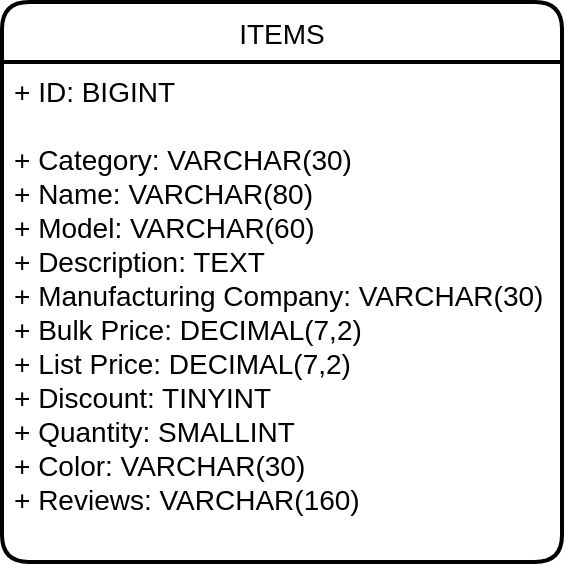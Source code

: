 <mxfile version="13.6.9" type="device"><diagram id="2yylrEThl4zgPRQ_gRca" name="Page-1"><mxGraphModel dx="1102" dy="582" grid="1" gridSize="10" guides="1" tooltips="1" connect="1" arrows="1" fold="1" page="1" pageScale="1" pageWidth="827" pageHeight="1169" math="0" shadow="0"><root><mxCell id="0"/><mxCell id="1" parent="0"/><mxCell id="1IXCblVrQvbz4walJx9h-1" value="ITEMS" style="swimlane;childLayout=stackLayout;horizontal=1;startSize=30;horizontalStack=0;rounded=1;fontSize=14;fontStyle=0;strokeWidth=2;resizeParent=0;resizeLast=1;shadow=0;dashed=0;align=center;" vertex="1" parent="1"><mxGeometry x="274" y="20" width="280" height="280" as="geometry"/></mxCell><mxCell id="1IXCblVrQvbz4walJx9h-2" value="+ ID: BIGINT &#10;&#10;+ Category: VARCHAR(30)&#10;+ Name: VARCHAR(80)&#10;+ Model: VARCHAR(60)&#10;+ Description: TEXT&#10;+ Manufacturing Company: VARCHAR(30)&#10;+ Bulk Price: DECIMAL(7,2)&#10;+ List Price: DECIMAL(7,2)&#10;+ Discount: TINYINT&#10;+ Quantity: SMALLINT&#10;+ Color: VARCHAR(30)&#10;+ Reviews: VARCHAR(160)&#10;&#10;" style="align=left;strokeColor=none;fillColor=none;spacingLeft=4;fontSize=14;verticalAlign=top;resizable=0;rotatable=0;part=1;" vertex="1" parent="1IXCblVrQvbz4walJx9h-1"><mxGeometry y="30" width="280" height="250" as="geometry"/></mxCell></root></mxGraphModel></diagram></mxfile>